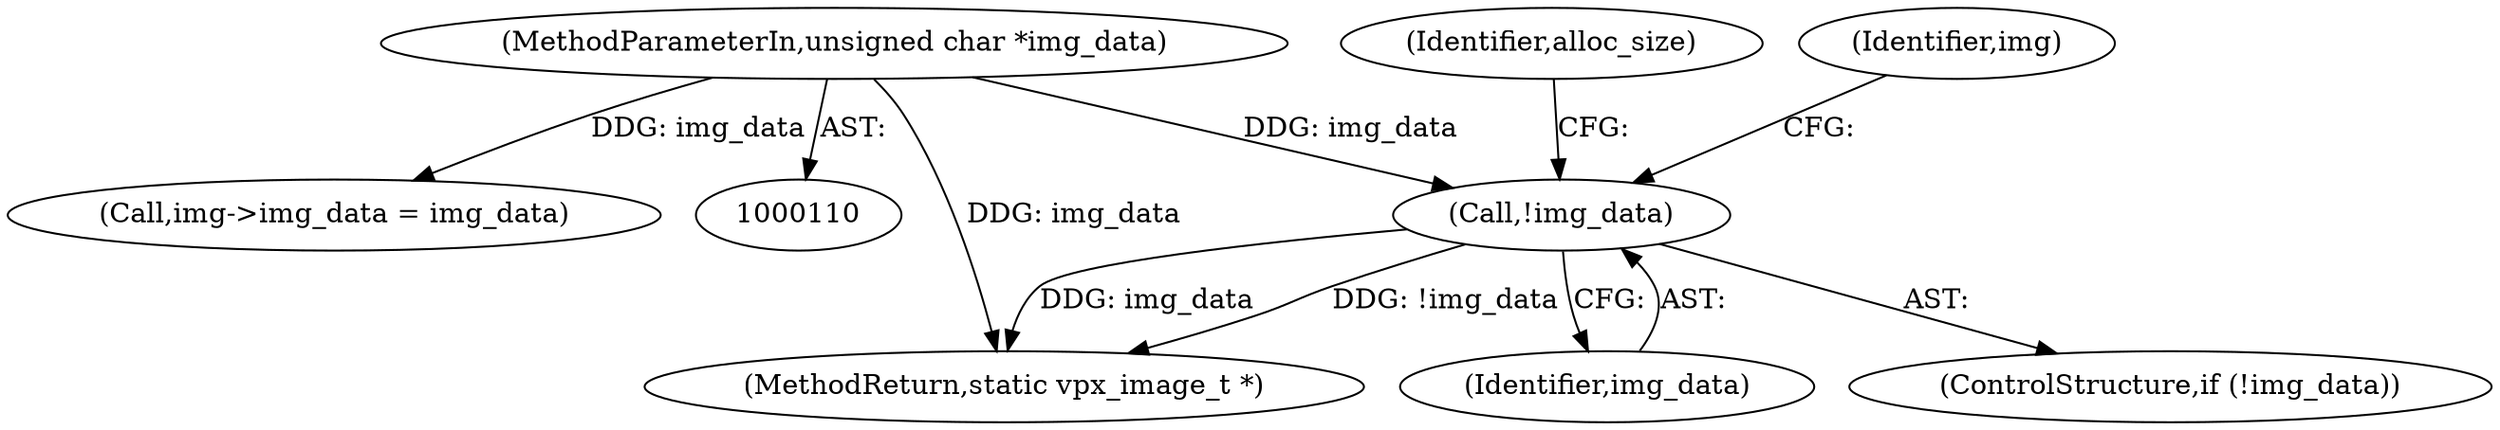 digraph "0_Android_55cd1dd7c8d0a3de907d22e0f12718733f4e41d9@pointer" {
"1000355" [label="(Call,!img_data)"];
"1000117" [label="(MethodParameterIn,unsigned char *img_data)"];
"1000354" [label="(ControlStructure,if (!img_data))"];
"1000117" [label="(MethodParameterIn,unsigned char *img_data)"];
"1000360" [label="(Identifier,alloc_size)"];
"1000355" [label="(Call,!img_data)"];
"1000491" [label="(MethodReturn,static vpx_image_t *)"];
"1000356" [label="(Identifier,img_data)"];
"1000349" [label="(Call,img->img_data = img_data)"];
"1000405" [label="(Identifier,img)"];
"1000355" -> "1000354"  [label="AST: "];
"1000355" -> "1000356"  [label="CFG: "];
"1000356" -> "1000355"  [label="AST: "];
"1000360" -> "1000355"  [label="CFG: "];
"1000405" -> "1000355"  [label="CFG: "];
"1000355" -> "1000491"  [label="DDG: img_data"];
"1000355" -> "1000491"  [label="DDG: !img_data"];
"1000117" -> "1000355"  [label="DDG: img_data"];
"1000117" -> "1000110"  [label="AST: "];
"1000117" -> "1000491"  [label="DDG: img_data"];
"1000117" -> "1000349"  [label="DDG: img_data"];
}
